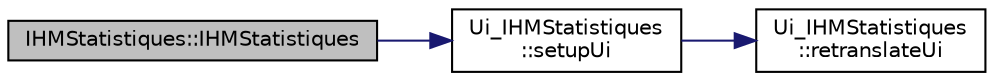 digraph "IHMStatistiques::IHMStatistiques"
{
 // LATEX_PDF_SIZE
  edge [fontname="Helvetica",fontsize="10",labelfontname="Helvetica",labelfontsize="10"];
  node [fontname="Helvetica",fontsize="10",shape=record];
  rankdir="LR";
  Node1 [label="IHMStatistiques::IHMStatistiques",height=0.2,width=0.4,color="black", fillcolor="grey75", style="filled", fontcolor="black",tooltip=" "];
  Node1 -> Node2 [color="midnightblue",fontsize="10",style="solid",fontname="Helvetica"];
  Node2 [label="Ui_IHMStatistiques\l::setupUi",height=0.2,width=0.4,color="black", fillcolor="white", style="filled",URL="$class_ui___i_h_m_statistiques.html#ac781ab2da0cd7d9c77268bc307144773",tooltip=" "];
  Node2 -> Node3 [color="midnightblue",fontsize="10",style="solid",fontname="Helvetica"];
  Node3 [label="Ui_IHMStatistiques\l::retranslateUi",height=0.2,width=0.4,color="black", fillcolor="white", style="filled",URL="$class_ui___i_h_m_statistiques.html#a90662cb7593a126c5117e0a09a21c63e",tooltip=" "];
}
